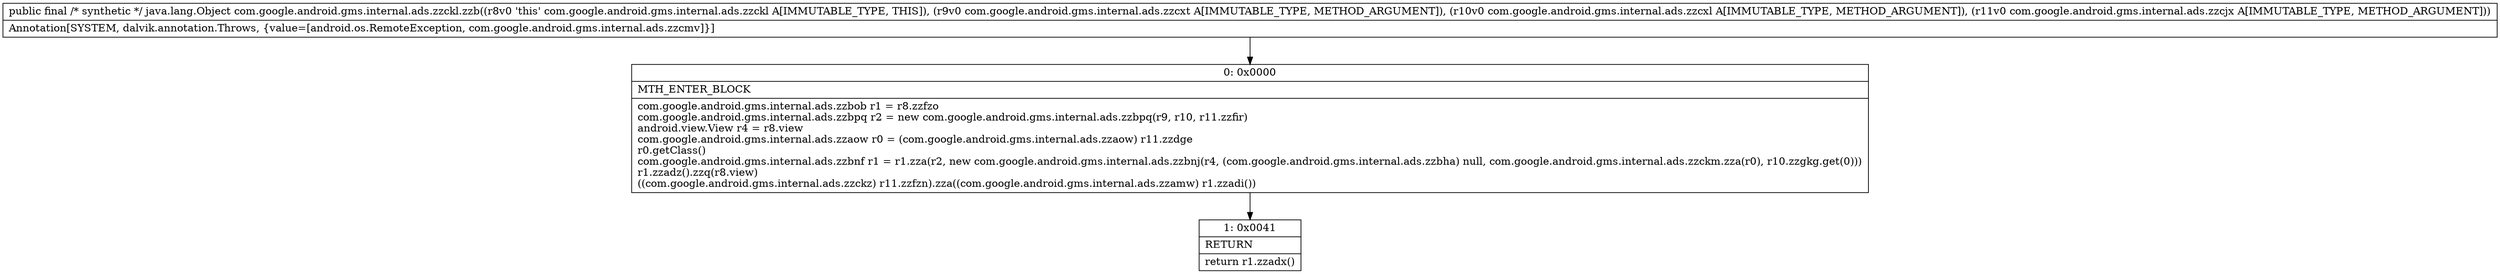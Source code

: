 digraph "CFG forcom.google.android.gms.internal.ads.zzckl.zzb(Lcom\/google\/android\/gms\/internal\/ads\/zzcxt;Lcom\/google\/android\/gms\/internal\/ads\/zzcxl;Lcom\/google\/android\/gms\/internal\/ads\/zzcjx;)Ljava\/lang\/Object;" {
Node_0 [shape=record,label="{0\:\ 0x0000|MTH_ENTER_BLOCK\l|com.google.android.gms.internal.ads.zzbob r1 = r8.zzfzo\lcom.google.android.gms.internal.ads.zzbpq r2 = new com.google.android.gms.internal.ads.zzbpq(r9, r10, r11.zzfir)\landroid.view.View r4 = r8.view\lcom.google.android.gms.internal.ads.zzaow r0 = (com.google.android.gms.internal.ads.zzaow) r11.zzdge\lr0.getClass()\lcom.google.android.gms.internal.ads.zzbnf r1 = r1.zza(r2, new com.google.android.gms.internal.ads.zzbnj(r4, (com.google.android.gms.internal.ads.zzbha) null, com.google.android.gms.internal.ads.zzckm.zza(r0), r10.zzgkg.get(0)))\lr1.zzadz().zzq(r8.view)\l((com.google.android.gms.internal.ads.zzckz) r11.zzfzn).zza((com.google.android.gms.internal.ads.zzamw) r1.zzadi())\l}"];
Node_1 [shape=record,label="{1\:\ 0x0041|RETURN\l|return r1.zzadx()\l}"];
MethodNode[shape=record,label="{public final \/* synthetic *\/ java.lang.Object com.google.android.gms.internal.ads.zzckl.zzb((r8v0 'this' com.google.android.gms.internal.ads.zzckl A[IMMUTABLE_TYPE, THIS]), (r9v0 com.google.android.gms.internal.ads.zzcxt A[IMMUTABLE_TYPE, METHOD_ARGUMENT]), (r10v0 com.google.android.gms.internal.ads.zzcxl A[IMMUTABLE_TYPE, METHOD_ARGUMENT]), (r11v0 com.google.android.gms.internal.ads.zzcjx A[IMMUTABLE_TYPE, METHOD_ARGUMENT]))  | Annotation[SYSTEM, dalvik.annotation.Throws, \{value=[android.os.RemoteException, com.google.android.gms.internal.ads.zzcmv]\}]\l}"];
MethodNode -> Node_0;
Node_0 -> Node_1;
}

